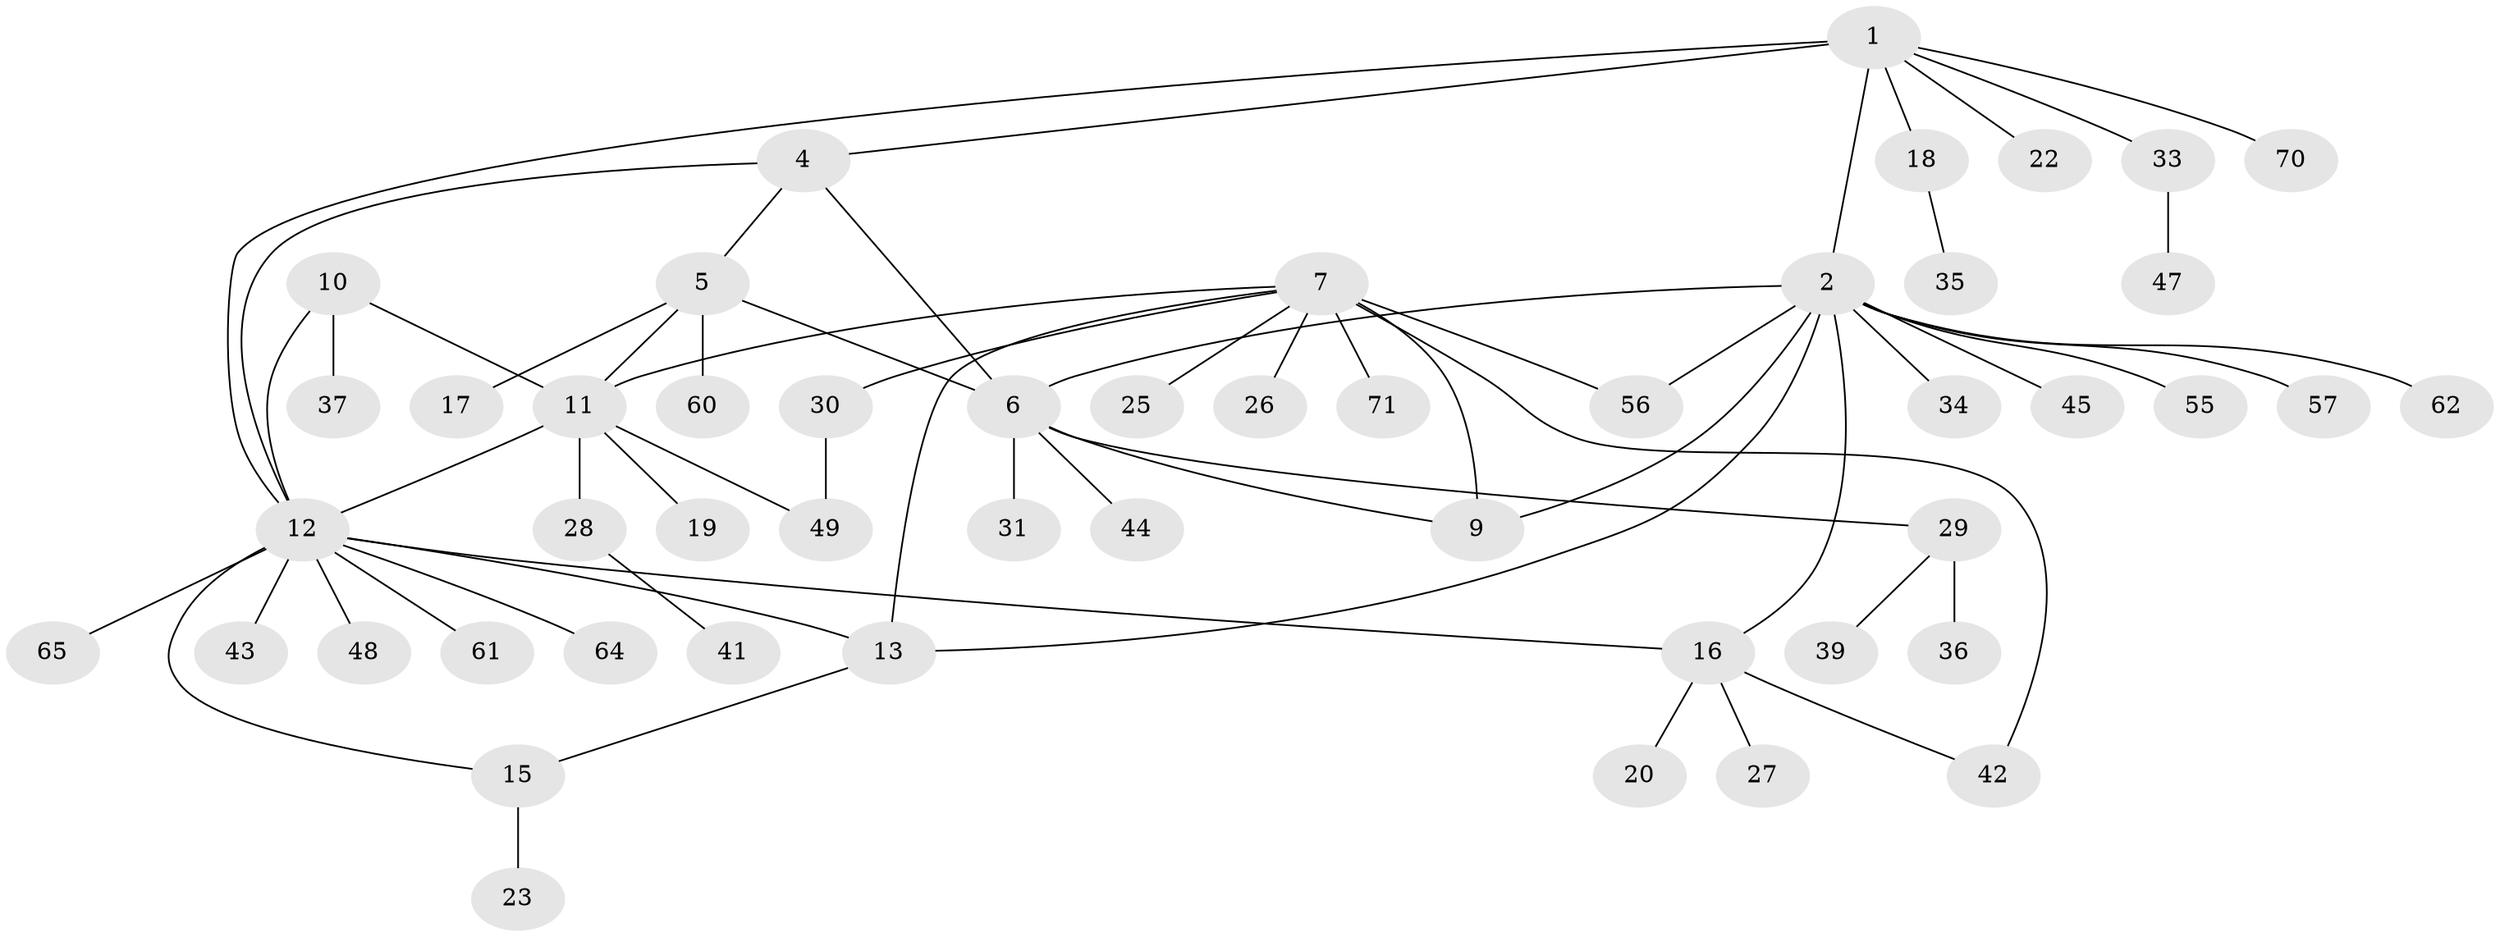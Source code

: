 // original degree distribution, {8: 0.056338028169014086, 6: 0.028169014084507043, 4: 0.07042253521126761, 7: 0.014084507042253521, 5: 0.056338028169014086, 9: 0.014084507042253521, 1: 0.5352112676056338, 2: 0.19718309859154928, 3: 0.028169014084507043}
// Generated by graph-tools (version 1.1) at 2025/11/02/27/25 16:11:35]
// undirected, 50 vertices, 63 edges
graph export_dot {
graph [start="1"]
  node [color=gray90,style=filled];
  1 [super="+58"];
  2 [super="+3"];
  4;
  5 [super="+69"];
  6 [super="+63"];
  7 [super="+8"];
  9 [super="+21"];
  10 [super="+67"];
  11 [super="+38"];
  12 [super="+14"];
  13 [super="+50"];
  15 [super="+32"];
  16 [super="+24"];
  17;
  18;
  19;
  20;
  22;
  23 [super="+40"];
  25;
  26;
  27;
  28;
  29 [super="+59"];
  30 [super="+54"];
  31;
  33 [super="+52"];
  34 [super="+51"];
  35;
  36;
  37;
  39;
  41 [super="+53"];
  42;
  43 [super="+46"];
  44;
  45;
  47;
  48;
  49;
  55 [super="+66"];
  56 [super="+68"];
  57;
  60;
  61;
  62;
  64;
  65;
  70;
  71;
  1 -- 2 [weight=2];
  1 -- 4;
  1 -- 12;
  1 -- 18;
  1 -- 22;
  1 -- 33;
  1 -- 70;
  2 -- 13;
  2 -- 34;
  2 -- 55;
  2 -- 62;
  2 -- 6;
  2 -- 9;
  2 -- 45;
  2 -- 16;
  2 -- 56;
  2 -- 57;
  4 -- 5;
  4 -- 6;
  4 -- 12;
  5 -- 6;
  5 -- 11;
  5 -- 17;
  5 -- 60;
  6 -- 9;
  6 -- 29;
  6 -- 31;
  6 -- 44;
  7 -- 9 [weight=2];
  7 -- 11;
  7 -- 26;
  7 -- 30;
  7 -- 42;
  7 -- 71;
  7 -- 13;
  7 -- 25;
  7 -- 56;
  10 -- 11;
  10 -- 12;
  10 -- 37;
  11 -- 12;
  11 -- 19;
  11 -- 28;
  11 -- 49;
  12 -- 43;
  12 -- 64;
  12 -- 65;
  12 -- 13;
  12 -- 15;
  12 -- 16;
  12 -- 48;
  12 -- 61;
  13 -- 15;
  15 -- 23;
  16 -- 20;
  16 -- 27;
  16 -- 42;
  18 -- 35;
  28 -- 41;
  29 -- 36;
  29 -- 39;
  30 -- 49;
  33 -- 47;
}
